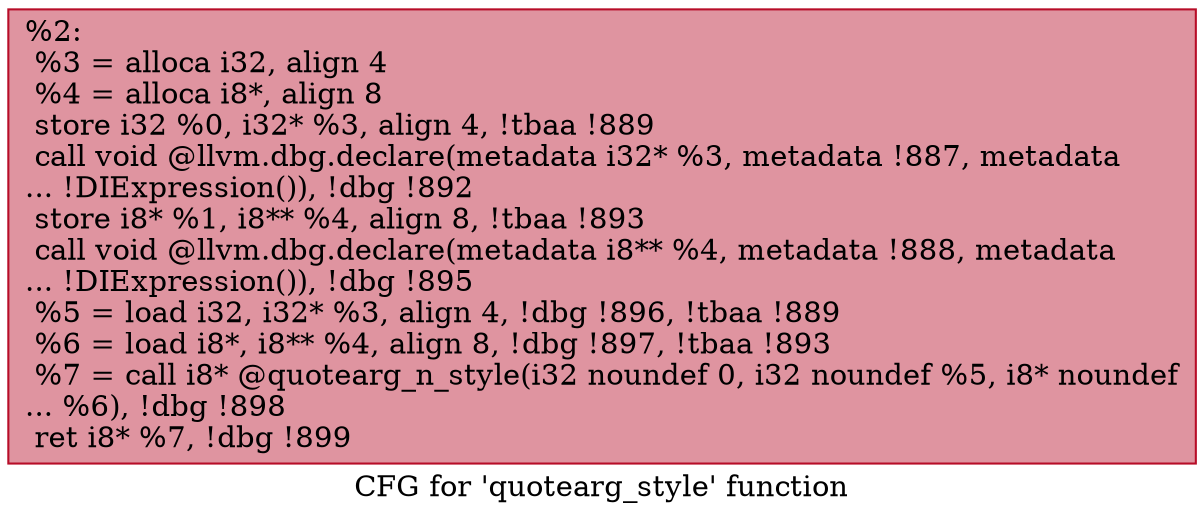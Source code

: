 digraph "CFG for 'quotearg_style' function" {
	label="CFG for 'quotearg_style' function";

	Node0xefe2f0 [shape=record,color="#b70d28ff", style=filled, fillcolor="#b70d2870",label="{%2:\l  %3 = alloca i32, align 4\l  %4 = alloca i8*, align 8\l  store i32 %0, i32* %3, align 4, !tbaa !889\l  call void @llvm.dbg.declare(metadata i32* %3, metadata !887, metadata\l... !DIExpression()), !dbg !892\l  store i8* %1, i8** %4, align 8, !tbaa !893\l  call void @llvm.dbg.declare(metadata i8** %4, metadata !888, metadata\l... !DIExpression()), !dbg !895\l  %5 = load i32, i32* %3, align 4, !dbg !896, !tbaa !889\l  %6 = load i8*, i8** %4, align 8, !dbg !897, !tbaa !893\l  %7 = call i8* @quotearg_n_style(i32 noundef 0, i32 noundef %5, i8* noundef\l... %6), !dbg !898\l  ret i8* %7, !dbg !899\l}"];
}

